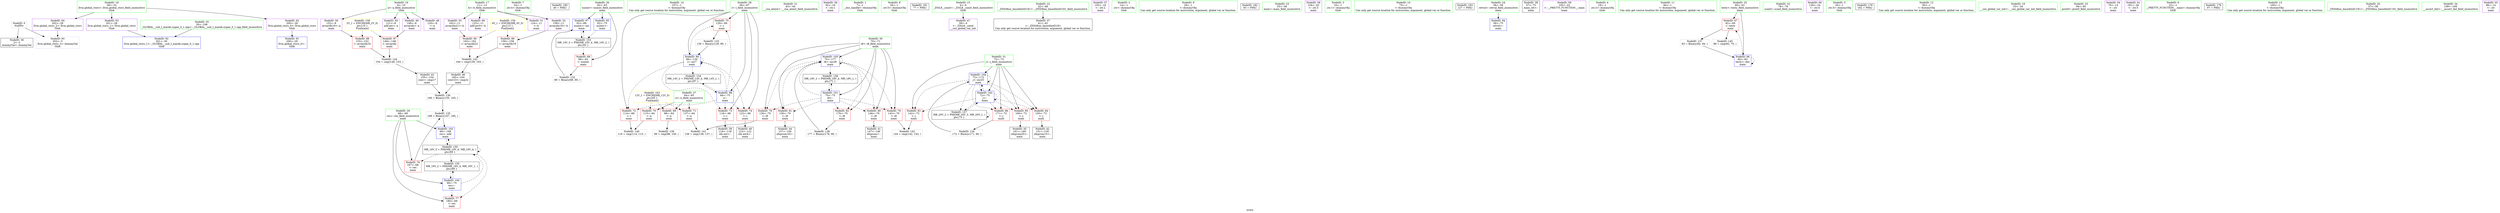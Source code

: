 digraph "SVFG" {
	label="SVFG";

	Node0x55981ca024a0 [shape=record,color=grey,label="{NodeID: 0\nNullPtr}"];
	Node0x55981ca024a0 -> Node0x55981ca188c0[style=solid];
	Node0x55981ca024a0 -> Node0x55981ca1c880[style=solid];
	Node0x55981ca1c5b0 [shape=record,color=red,label="{NodeID: 90\n163\<--162\n\<--arrayidx21\nmain\n}"];
	Node0x55981ca1c5b0 -> Node0x55981ca20780[style=solid];
	Node0x55981ca03bc0 [shape=record,color=green,label="{NodeID: 7\n24\<--1\n.str.4\<--dummyObj\nGlob }"];
	Node0x55981ca30970 [shape=record,color=black,label="{NodeID: 180\n40 = PHI()\n}"];
	Node0x55981ca193b0 [shape=record,color=blue,label="{NodeID: 97\n62\<--89\nnumer\<--inc\nmain\n}"];
	Node0x55981ca193b0 -> Node0x55981ca27240[style=dashed];
	Node0x55981ca02fc0 [shape=record,color=green,label="{NodeID: 14\n107\<--1\n\<--dummyObj\nCan only get source location for instruction, argument, global var or function.}"];
	Node0x55981ca19960 [shape=record,color=blue,label="{NodeID: 104\n72\<--172\nj\<--inc25\nmain\n}"];
	Node0x55981ca19960 -> Node0x55981ca1c000[style=dashed];
	Node0x55981ca19960 -> Node0x55981ca1c0d0[style=dashed];
	Node0x55981ca19960 -> Node0x55981ca1c1a0[style=dashed];
	Node0x55981ca19960 -> Node0x55981ca1c270[style=dashed];
	Node0x55981ca19960 -> Node0x55981ca197c0[style=dashed];
	Node0x55981ca19960 -> Node0x55981ca19960[style=dashed];
	Node0x55981ca19960 -> Node0x55981ca28640[style=dashed];
	Node0x55981ca17b40 [shape=record,color=green,label="{NodeID: 21\n43\<--44\n__cxa_atexit\<--__cxa_atexit_field_insensitive\n}"];
	Node0x55981ca18180 [shape=record,color=green,label="{NodeID: 28\n66\<--67\ni\<--i_field_insensitive\nmain\n}"];
	Node0x55981ca18180 -> Node0x55981ca1b710[style=solid];
	Node0x55981ca18180 -> Node0x55981ca1b7e0[style=solid];
	Node0x55981ca18180 -> Node0x55981ca1b8b0[style=solid];
	Node0x55981ca18180 -> Node0x55981ca1b980[style=solid];
	Node0x55981ca18180 -> Node0x55981ca19480[style=solid];
	Node0x55981ca18180 -> Node0x55981ca19550[style=solid];
	Node0x55981ca187c0 [shape=record,color=green,label="{NodeID: 35\n30\<--196\n_GLOBAL__sub_I_marek.cygan_0_1.cpp\<--_GLOBAL__sub_I_marek.cygan_0_1.cpp_field_insensitive\n}"];
	Node0x55981ca187c0 -> Node0x55981ca1c780[style=solid];
	Node0x55981ca18e00 [shape=record,color=black,label="{NodeID: 42\n151\<--150\nidxprom15\<--\nmain\n}"];
	Node0x55981ca19c10 [shape=record,color=grey,label="{NodeID: 132\n89 = Binary(88, 90, )\n}"];
	Node0x55981ca19c10 -> Node0x55981ca193b0[style=solid];
	Node0x55981ca1a3d0 [shape=record,color=purple,label="{NodeID: 49\n148\<--8\narrayidx\<--a\nmain\n}"];
	Node0x55981ca1a3d0 -> Node0x55981ca1c340[style=solid];
	Node0x55981ca20180 [shape=record,color=grey,label="{NodeID: 139\n99 = cmp(98, 100, )\n}"];
	Node0x55981ca1a980 [shape=record,color=purple,label="{NodeID: 56\n92\<--16\n\<--.str.1\nmain\n}"];
	Node0x55981ca1af60 [shape=record,color=purple,label="{NodeID: 63\n201\<--28\nllvm.global_ctors_1\<--llvm.global_ctors\nGlob }"];
	Node0x55981ca1af60 -> Node0x55981ca1c780[style=solid];
	Node0x55981ca27240 [shape=record,color=black,label="{NodeID: 153\nMR_10V_3 = PHI(MR_10V_4, MR_10V_2, )\npts\{63 \}\n}"];
	Node0x55981ca27240 -> Node0x55981ca1b3d0[style=dashed];
	Node0x55981ca27240 -> Node0x55981ca193b0[style=dashed];
	Node0x55981ca1b570 [shape=record,color=red,label="{NodeID: 70\n115\<--64\n\<--n\nmain\n}"];
	Node0x55981ca1b570 -> Node0x55981ca20300[style=solid];
	Node0x55981ca1bb20 [shape=record,color=red,label="{NodeID: 77\n180\<--68\n\<--res\nmain\n}"];
	Node0x55981ca1c0d0 [shape=record,color=red,label="{NodeID: 84\n150\<--72\n\<--j\nmain\n}"];
	Node0x55981ca1c0d0 -> Node0x55981ca18e00[style=solid];
	Node0x55981ca02da0 [shape=record,color=green,label="{NodeID: 1\n7\<--1\n__dso_handle\<--dummyObj\nGlob }"];
	Node0x55981ca1c680 [shape=record,color=blue,label="{NodeID: 91\n200\<--29\nllvm.global_ctors_0\<--\nGlob }"];
	Node0x55981ca03c50 [shape=record,color=green,label="{NodeID: 8\n26\<--1\n.str.5\<--dummyObj\nGlob }"];
	Node0x55981ca30a70 [shape=record,color=black,label="{NodeID: 181\n77 = PHI()\n}"];
	Node0x55981ca19480 [shape=record,color=blue,label="{NodeID: 98\n66\<--75\ni\<--\nmain\n}"];
	Node0x55981ca19480 -> Node0x55981ca1b710[style=dashed];
	Node0x55981ca19480 -> Node0x55981ca1b7e0[style=dashed];
	Node0x55981ca19480 -> Node0x55981ca1b8b0[style=dashed];
	Node0x55981ca19480 -> Node0x55981ca1b980[style=dashed];
	Node0x55981ca19480 -> Node0x55981ca19550[style=dashed];
	Node0x55981ca19480 -> Node0x55981ca27740[style=dashed];
	Node0x55981ca03090 [shape=record,color=green,label="{NodeID: 15\n4\<--6\n_ZStL8__ioinit\<--_ZStL8__ioinit_field_insensitive\nGlob }"];
	Node0x55981ca03090 -> Node0x55981ca19210[style=solid];
	Node0x55981ca19a30 [shape=record,color=blue,label="{NodeID: 105\n70\<--177\ni8\<--inc28\nmain\n}"];
	Node0x55981ca19a30 -> Node0x55981ca1bbf0[style=dashed];
	Node0x55981ca19a30 -> Node0x55981ca1bcc0[style=dashed];
	Node0x55981ca19a30 -> Node0x55981ca1bd90[style=dashed];
	Node0x55981ca19a30 -> Node0x55981ca1be60[style=dashed];
	Node0x55981ca19a30 -> Node0x55981ca1bf30[style=dashed];
	Node0x55981ca19a30 -> Node0x55981ca19a30[style=dashed];
	Node0x55981ca19a30 -> Node0x55981ca28140[style=dashed];
	Node0x55981ca17c40 [shape=record,color=green,label="{NodeID: 22\n42\<--48\n_ZNSt8ios_base4InitD1Ev\<--_ZNSt8ios_base4InitD1Ev_field_insensitive\n}"];
	Node0x55981ca17c40 -> Node0x55981ca189c0[style=solid];
	Node0x55981ca18250 [shape=record,color=green,label="{NodeID: 29\n68\<--69\nres\<--res_field_insensitive\nmain\n}"];
	Node0x55981ca18250 -> Node0x55981ca1ba50[style=solid];
	Node0x55981ca18250 -> Node0x55981ca1bb20[style=solid];
	Node0x55981ca18250 -> Node0x55981ca19620[style=solid];
	Node0x55981ca18250 -> Node0x55981ca19890[style=solid];
	Node0x55981ca188c0 [shape=record,color=black,label="{NodeID: 36\n2\<--3\ndummyVal\<--dummyVal\n}"];
	Node0x55981ca18ed0 [shape=record,color=black,label="{NodeID: 43\n155\<--154\nconv\<--cmp17\nmain\n}"];
	Node0x55981ca18ed0 -> Node0x55981ca1a210[style=solid];
	Node0x55981ca19d90 [shape=record,color=grey,label="{NodeID: 133\n130 = Binary(129, 90, )\n}"];
	Node0x55981ca19d90 -> Node0x55981ca19550[style=solid];
	Node0x55981ca1a4a0 [shape=record,color=purple,label="{NodeID: 50\n152\<--8\narrayidx16\<--a\nmain\n}"];
	Node0x55981ca1a4a0 -> Node0x55981ca1c410[style=solid];
	Node0x55981ca20300 [shape=record,color=grey,label="{NodeID: 140\n116 = cmp(114, 115, )\n}"];
	Node0x55981ca1aa50 [shape=record,color=purple,label="{NodeID: 57\n103\<--18\n\<--.str.2\nmain\n}"];
	Node0x55981ca1b060 [shape=record,color=purple,label="{NodeID: 64\n202\<--28\nllvm.global_ctors_2\<--llvm.global_ctors\nGlob }"];
	Node0x55981ca1b060 -> Node0x55981ca1c880[style=solid];
	Node0x55981ca27740 [shape=record,color=black,label="{NodeID: 154\nMR_14V_2 = PHI(MR_14V_4, MR_14V_1, )\npts\{67 \}\n}"];
	Node0x55981ca27740 -> Node0x55981ca19480[style=dashed];
	Node0x55981ca1b640 [shape=record,color=red,label="{NodeID: 71\n137\<--64\n\<--n\nmain\n}"];
	Node0x55981ca1b640 -> Node0x55981ca20480[style=solid];
	Node0x55981ca1bbf0 [shape=record,color=red,label="{NodeID: 78\n136\<--70\n\<--i8\nmain\n}"];
	Node0x55981ca1bbf0 -> Node0x55981ca20480[style=solid];
	Node0x55981ca1c1a0 [shape=record,color=red,label="{NodeID: 85\n160\<--72\n\<--j\nmain\n}"];
	Node0x55981ca1c1a0 -> Node0x55981ca19070[style=solid];
	Node0x55981ca02bf0 [shape=record,color=green,label="{NodeID: 2\n14\<--1\n.str\<--dummyObj\nGlob }"];
	Node0x55981ca1c780 [shape=record,color=blue,label="{NodeID: 92\n201\<--30\nllvm.global_ctors_1\<--_GLOBAL__sub_I_marek.cygan_0_1.cpp\nGlob }"];
	Node0x55981ca03d20 [shape=record,color=green,label="{NodeID: 9\n29\<--1\n\<--dummyObj\nCan only get source location for instruction, argument, global var or function.}"];
	Node0x55981ca31140 [shape=record,color=black,label="{NodeID: 182\n93 = PHI()\n}"];
	Node0x55981ca19550 [shape=record,color=blue,label="{NodeID: 99\n66\<--130\ni\<--inc7\nmain\n}"];
	Node0x55981ca19550 -> Node0x55981ca1b710[style=dashed];
	Node0x55981ca19550 -> Node0x55981ca1b7e0[style=dashed];
	Node0x55981ca19550 -> Node0x55981ca1b8b0[style=dashed];
	Node0x55981ca19550 -> Node0x55981ca1b980[style=dashed];
	Node0x55981ca19550 -> Node0x55981ca19550[style=dashed];
	Node0x55981ca19550 -> Node0x55981ca27740[style=dashed];
	Node0x55981ca03160 [shape=record,color=green,label="{NodeID: 16\n8\<--10\na\<--a_field_insensitive\nGlob }"];
	Node0x55981ca03160 -> Node0x55981ca1a300[style=solid];
	Node0x55981ca03160 -> Node0x55981ca1a3d0[style=solid];
	Node0x55981ca03160 -> Node0x55981ca1a4a0[style=solid];
	Node0x55981ca03160 -> Node0x55981ca1b160[style=solid];
	Node0x55981ca17d40 [shape=record,color=green,label="{NodeID: 23\n55\<--56\nmain\<--main_field_insensitive\n}"];
	Node0x55981ca18320 [shape=record,color=green,label="{NodeID: 30\n70\<--71\ni8\<--i8_field_insensitive\nmain\n}"];
	Node0x55981ca18320 -> Node0x55981ca1bbf0[style=solid];
	Node0x55981ca18320 -> Node0x55981ca1bcc0[style=solid];
	Node0x55981ca18320 -> Node0x55981ca1bd90[style=solid];
	Node0x55981ca18320 -> Node0x55981ca1be60[style=solid];
	Node0x55981ca18320 -> Node0x55981ca1bf30[style=solid];
	Node0x55981ca18320 -> Node0x55981ca196f0[style=solid];
	Node0x55981ca18320 -> Node0x55981ca19a30[style=solid];
	Node0x55981ca189c0 [shape=record,color=black,label="{NodeID: 37\n41\<--42\n\<--_ZNSt8ios_base4InitD1Ev\nCan only get source location for instruction, argument, global var or function.}"];
	Node0x55981ca18fa0 [shape=record,color=black,label="{NodeID: 44\n157\<--156\nidxprom18\<--\nmain\n}"];
	Node0x55981ca19f10 [shape=record,color=grey,label="{NodeID: 134\n172 = Binary(171, 90, )\n}"];
	Node0x55981ca19f10 -> Node0x55981ca19960[style=solid];
	Node0x55981ca1a570 [shape=record,color=purple,label="{NodeID: 51\n124\<--11\n\<--b\nmain\n}"];
	Node0x55981ca20480 [shape=record,color=grey,label="{NodeID: 141\n138 = cmp(136, 137, )\n}"];
	Node0x55981ca1ab20 [shape=record,color=purple,label="{NodeID: 58\n104\<--20\n\<--.str.3\nmain\n}"];
	Node0x55981ca1b160 [shape=record,color=purple,label="{NodeID: 65\n121\<--8\nadd.ptr\<--a\nmain\n}"];
	Node0x55981ca27c40 [shape=record,color=black,label="{NodeID: 155\nMR_16V_2 = PHI(MR_16V_4, MR_16V_1, )\npts\{69 \}\n}"];
	Node0x55981ca27c40 -> Node0x55981ca19620[style=dashed];
	Node0x55981ca1b710 [shape=record,color=red,label="{NodeID: 72\n114\<--66\n\<--i\nmain\n}"];
	Node0x55981ca1b710 -> Node0x55981ca20300[style=solid];
	Node0x55981ca1bcc0 [shape=record,color=red,label="{NodeID: 79\n143\<--70\n\<--i8\nmain\n}"];
	Node0x55981ca1bcc0 -> Node0x55981ca20600[style=solid];
	Node0x55981ca1c270 [shape=record,color=red,label="{NodeID: 86\n171\<--72\n\<--j\nmain\n}"];
	Node0x55981ca1c270 -> Node0x55981ca19f10[style=solid];
	Node0x55981ca02800 [shape=record,color=green,label="{NodeID: 3\n16\<--1\n.str.1\<--dummyObj\nGlob }"];
	Node0x55981ca1c880 [shape=record,color=blue, style = dotted,label="{NodeID: 93\n202\<--3\nllvm.global_ctors_2\<--dummyVal\nGlob }"];
	Node0x55981ca028f0 [shape=record,color=green,label="{NodeID: 10\n75\<--1\n\<--dummyObj\nCan only get source location for instruction, argument, global var or function.}"];
	Node0x55981ca31240 [shape=record,color=black,label="{NodeID: 183\n127 = PHI()\n}"];
	Node0x55981ca19620 [shape=record,color=blue,label="{NodeID: 100\n68\<--75\nres\<--\nmain\n}"];
	Node0x55981ca19620 -> Node0x55981ca1bb20[style=dashed];
	Node0x55981ca19620 -> Node0x55981ca26340[style=dashed];
	Node0x55981ca19620 -> Node0x55981ca27c40[style=dashed];
	Node0x55981ca17900 [shape=record,color=green,label="{NodeID: 17\n11\<--13\nb\<--b_field_insensitive\nGlob }"];
	Node0x55981ca17900 -> Node0x55981ca1a570[style=solid];
	Node0x55981ca17900 -> Node0x55981ca1a640[style=solid];
	Node0x55981ca17900 -> Node0x55981ca1a710[style=solid];
	Node0x55981ca17900 -> Node0x55981ca1b230[style=solid];
	Node0x55981ca17e40 [shape=record,color=green,label="{NodeID: 24\n58\<--59\nretval\<--retval_field_insensitive\nmain\n}"];
	Node0x55981ca17e40 -> Node0x55981ca1c980[style=solid];
	Node0x55981ca183f0 [shape=record,color=green,label="{NodeID: 31\n72\<--73\nj\<--j_field_insensitive\nmain\n}"];
	Node0x55981ca183f0 -> Node0x55981ca1c000[style=solid];
	Node0x55981ca183f0 -> Node0x55981ca1c0d0[style=solid];
	Node0x55981ca183f0 -> Node0x55981ca1c1a0[style=solid];
	Node0x55981ca183f0 -> Node0x55981ca1c270[style=solid];
	Node0x55981ca183f0 -> Node0x55981ca197c0[style=solid];
	Node0x55981ca183f0 -> Node0x55981ca19960[style=solid];
	Node0x55981ca18ac0 [shape=record,color=black,label="{NodeID: 38\n57\<--75\nmain_ret\<--\nmain\n}"];
	Node0x55981ca19070 [shape=record,color=black,label="{NodeID: 45\n161\<--160\nidxprom20\<--\nmain\n}"];
	Node0x55981ca1a090 [shape=record,color=grey,label="{NodeID: 135\n168 = Binary(167, 166, )\n}"];
	Node0x55981ca1a090 -> Node0x55981ca19890[style=solid];
	Node0x55981ca1a640 [shape=record,color=purple,label="{NodeID: 52\n158\<--11\narrayidx19\<--b\nmain\n}"];
	Node0x55981ca1a640 -> Node0x55981ca1c4e0[style=solid];
	Node0x55981ca20600 [shape=record,color=grey,label="{NodeID: 142\n144 = cmp(142, 143, )\n}"];
	Node0x55981ca1abf0 [shape=record,color=purple,label="{NodeID: 59\n105\<--22\n\<--__PRETTY_FUNCTION__.main\nmain\n}"];
	Node0x55981ca1b230 [shape=record,color=purple,label="{NodeID: 66\n125\<--11\nadd.ptr5\<--b\nmain\n}"];
	Node0x55981ca28140 [shape=record,color=black,label="{NodeID: 156\nMR_18V_2 = PHI(MR_18V_4, MR_18V_1, )\npts\{71 \}\n}"];
	Node0x55981ca28140 -> Node0x55981ca196f0[style=dashed];
	Node0x55981ca1b7e0 [shape=record,color=red,label="{NodeID: 73\n118\<--66\n\<--i\nmain\n}"];
	Node0x55981ca1b7e0 -> Node0x55981ca18b90[style=solid];
	Node0x55981ca299e0 [shape=record,color=yellow,style=double,label="{NodeID: 163\n12V_1 = ENCHI(MR_12V_0)\npts\{65 \}\nFun[main]}"];
	Node0x55981ca299e0 -> Node0x55981ca1b4a0[style=dashed];
	Node0x55981ca299e0 -> Node0x55981ca1b570[style=dashed];
	Node0x55981ca299e0 -> Node0x55981ca1b640[style=dashed];
	Node0x55981ca1bd90 [shape=record,color=red,label="{NodeID: 80\n146\<--70\n\<--i8\nmain\n}"];
	Node0x55981ca1bd90 -> Node0x55981ca18d30[style=solid];
	Node0x55981ca1c340 [shape=record,color=red,label="{NodeID: 87\n149\<--148\n\<--arrayidx\nmain\n}"];
	Node0x55981ca1c340 -> Node0x55981ca20900[style=solid];
	Node0x55981ca015b0 [shape=record,color=green,label="{NodeID: 4\n18\<--1\n.str.2\<--dummyObj\nGlob }"];
	Node0x55981ca1c980 [shape=record,color=blue,label="{NodeID: 94\n58\<--75\nretval\<--\nmain\n}"];
	Node0x55981ca02980 [shape=record,color=green,label="{NodeID: 11\n84\<--1\n\<--dummyObj\nCan only get source location for instruction, argument, global var or function.}"];
	Node0x55981ca196f0 [shape=record,color=blue,label="{NodeID: 101\n70\<--75\ni8\<--\nmain\n}"];
	Node0x55981ca196f0 -> Node0x55981ca1bbf0[style=dashed];
	Node0x55981ca196f0 -> Node0x55981ca1bcc0[style=dashed];
	Node0x55981ca196f0 -> Node0x55981ca1bd90[style=dashed];
	Node0x55981ca196f0 -> Node0x55981ca1be60[style=dashed];
	Node0x55981ca196f0 -> Node0x55981ca1bf30[style=dashed];
	Node0x55981ca196f0 -> Node0x55981ca19a30[style=dashed];
	Node0x55981ca196f0 -> Node0x55981ca28140[style=dashed];
	Node0x55981ca17990 [shape=record,color=green,label="{NodeID: 18\n28\<--32\nllvm.global_ctors\<--llvm.global_ctors_field_insensitive\nGlob }"];
	Node0x55981ca17990 -> Node0x55981ca1ae60[style=solid];
	Node0x55981ca17990 -> Node0x55981ca1af60[style=solid];
	Node0x55981ca17990 -> Node0x55981ca1b060[style=solid];
	Node0x55981ca17f10 [shape=record,color=green,label="{NodeID: 25\n60\<--61\ntesty\<--testy_field_insensitive\nmain\n}"];
	Node0x55981ca17f10 -> Node0x55981ca1b300[style=solid];
	Node0x55981ca17f10 -> Node0x55981ca192e0[style=solid];
	Node0x55981ca184c0 [shape=record,color=green,label="{NodeID: 32\n78\<--79\nscanf\<--scanf_field_insensitive\n}"];
	Node0x55981ca18b90 [shape=record,color=black,label="{NodeID: 39\n119\<--118\nidx.ext\<--\nmain\n}"];
	Node0x55981ca19140 [shape=record,color=black,label="{NodeID: 46\n165\<--164\nconv23\<--cmp22\nmain\n}"];
	Node0x55981ca19140 -> Node0x55981ca1a210[style=solid];
	Node0x55981ca1a210 [shape=record,color=grey,label="{NodeID: 136\n166 = Binary(155, 165, )\n}"];
	Node0x55981ca1a210 -> Node0x55981ca1a090[style=solid];
	Node0x55981ca1a710 [shape=record,color=purple,label="{NodeID: 53\n162\<--11\narrayidx21\<--b\nmain\n}"];
	Node0x55981ca1a710 -> Node0x55981ca1c5b0[style=solid];
	Node0x55981ca20780 [shape=record,color=grey,label="{NodeID: 143\n164 = cmp(159, 163, )\n}"];
	Node0x55981ca20780 -> Node0x55981ca19140[style=solid];
	Node0x55981ca1acc0 [shape=record,color=purple,label="{NodeID: 60\n126\<--24\n\<--.str.4\nmain\n}"];
	Node0x55981ca26340 [shape=record,color=black,label="{NodeID: 150\nMR_16V_5 = PHI(MR_16V_6, MR_16V_4, )\npts\{69 \}\n}"];
	Node0x55981ca26340 -> Node0x55981ca1ba50[style=dashed];
	Node0x55981ca26340 -> Node0x55981ca1bb20[style=dashed];
	Node0x55981ca26340 -> Node0x55981ca19890[style=dashed];
	Node0x55981ca26340 -> Node0x55981ca26340[style=dashed];
	Node0x55981ca26340 -> Node0x55981ca27c40[style=dashed];
	Node0x55981ca1b300 [shape=record,color=red,label="{NodeID: 67\n82\<--60\n\<--testy\nmain\n}"];
	Node0x55981ca1b300 -> Node0x55981ca1fe80[style=solid];
	Node0x55981ca1b300 -> Node0x55981ca20a80[style=solid];
	Node0x55981ca28640 [shape=record,color=black,label="{NodeID: 157\nMR_20V_2 = PHI(MR_20V_3, MR_20V_1, )\npts\{73 \}\n}"];
	Node0x55981ca28640 -> Node0x55981ca197c0[style=dashed];
	Node0x55981ca28640 -> Node0x55981ca28640[style=dashed];
	Node0x55981ca1b8b0 [shape=record,color=red,label="{NodeID: 74\n122\<--66\n\<--i\nmain\n}"];
	Node0x55981ca1b8b0 -> Node0x55981ca18c60[style=solid];
	Node0x55981ca1be60 [shape=record,color=red,label="{NodeID: 81\n156\<--70\n\<--i8\nmain\n}"];
	Node0x55981ca1be60 -> Node0x55981ca18fa0[style=solid];
	Node0x55981ca1c410 [shape=record,color=red,label="{NodeID: 88\n153\<--152\n\<--arrayidx16\nmain\n}"];
	Node0x55981ca1c410 -> Node0x55981ca20900[style=solid];
	Node0x55981ca03a20 [shape=record,color=green,label="{NodeID: 5\n20\<--1\n.str.3\<--dummyObj\nGlob }"];
	Node0x55981ca303b0 [shape=record,color=black,label="{NodeID: 178\n182 = PHI()\n}"];
	Node0x55981ca1ca50 [shape=record,color=blue,label="{NodeID: 95\n62\<--75\nnumer\<--\nmain\n}"];
	Node0x55981ca1ca50 -> Node0x55981ca27240[style=dashed];
	Node0x55981ca02a50 [shape=record,color=green,label="{NodeID: 12\n90\<--1\n\<--dummyObj\nCan only get source location for instruction, argument, global var or function.}"];
	Node0x55981ca197c0 [shape=record,color=blue,label="{NodeID: 102\n72\<--75\nj\<--\nmain\n}"];
	Node0x55981ca197c0 -> Node0x55981ca1c000[style=dashed];
	Node0x55981ca197c0 -> Node0x55981ca1c0d0[style=dashed];
	Node0x55981ca197c0 -> Node0x55981ca1c1a0[style=dashed];
	Node0x55981ca197c0 -> Node0x55981ca1c270[style=dashed];
	Node0x55981ca197c0 -> Node0x55981ca197c0[style=dashed];
	Node0x55981ca197c0 -> Node0x55981ca19960[style=dashed];
	Node0x55981ca197c0 -> Node0x55981ca28640[style=dashed];
	Node0x55981ca17a20 [shape=record,color=green,label="{NodeID: 19\n33\<--34\n__cxx_global_var_init\<--__cxx_global_var_init_field_insensitive\n}"];
	Node0x55981ca17fe0 [shape=record,color=green,label="{NodeID: 26\n62\<--63\nnumer\<--numer_field_insensitive\nmain\n}"];
	Node0x55981ca17fe0 -> Node0x55981ca1b3d0[style=solid];
	Node0x55981ca17fe0 -> Node0x55981ca1ca50[style=solid];
	Node0x55981ca17fe0 -> Node0x55981ca193b0[style=solid];
	Node0x55981ca185c0 [shape=record,color=green,label="{NodeID: 33\n94\<--95\nprintf\<--printf_field_insensitive\n}"];
	Node0x55981ca18c60 [shape=record,color=black,label="{NodeID: 40\n123\<--122\nidx.ext4\<--\nmain\n}"];
	Node0x55981ca19210 [shape=record,color=purple,label="{NodeID: 47\n39\<--4\n\<--_ZStL8__ioinit\n__cxx_global_var_init\n}"];
	Node0x55981ca1fe80 [shape=record,color=grey,label="{NodeID: 137\n83 = Binary(82, 84, )\n}"];
	Node0x55981ca1fe80 -> Node0x55981ca192e0[style=solid];
	Node0x55981ca1a7e0 [shape=record,color=purple,label="{NodeID: 54\n76\<--14\n\<--.str\nmain\n}"];
	Node0x55981ca20900 [shape=record,color=grey,label="{NodeID: 144\n154 = cmp(149, 153, )\n}"];
	Node0x55981ca20900 -> Node0x55981ca18ed0[style=solid];
	Node0x55981ca1ad90 [shape=record,color=purple,label="{NodeID: 61\n181\<--26\n\<--.str.5\nmain\n}"];
	Node0x55981ca1b3d0 [shape=record,color=red,label="{NodeID: 68\n88\<--62\n\<--numer\nmain\n}"];
	Node0x55981ca1b3d0 -> Node0x55981ca19c10[style=solid];
	Node0x55981ca28b40 [shape=record,color=yellow,style=double,label="{NodeID: 158\n2V_1 = ENCHI(MR_2V_0)\npts\{10 \}\nFun[main]}"];
	Node0x55981ca28b40 -> Node0x55981ca1c340[style=dashed];
	Node0x55981ca28b40 -> Node0x55981ca1c410[style=dashed];
	Node0x55981ca1b980 [shape=record,color=red,label="{NodeID: 75\n129\<--66\n\<--i\nmain\n}"];
	Node0x55981ca1b980 -> Node0x55981ca19d90[style=solid];
	Node0x55981ca1bf30 [shape=record,color=red,label="{NodeID: 82\n176\<--70\n\<--i8\nmain\n}"];
	Node0x55981ca1bf30 -> Node0x55981ca20000[style=solid];
	Node0x55981ca1c4e0 [shape=record,color=red,label="{NodeID: 89\n159\<--158\n\<--arrayidx19\nmain\n}"];
	Node0x55981ca1c4e0 -> Node0x55981ca20780[style=solid];
	Node0x55981ca03ab0 [shape=record,color=green,label="{NodeID: 6\n22\<--1\n__PRETTY_FUNCTION__.main\<--dummyObj\nGlob }"];
	Node0x55981ca30870 [shape=record,color=black,label="{NodeID: 179\n97 = PHI()\n}"];
	Node0x55981ca192e0 [shape=record,color=blue,label="{NodeID: 96\n60\<--83\ntesty\<--dec\nmain\n}"];
	Node0x55981ca192e0 -> Node0x55981ca1b300[style=dashed];
	Node0x55981ca192e0 -> Node0x55981ca192e0[style=dashed];
	Node0x55981ca02ef0 [shape=record,color=green,label="{NodeID: 13\n100\<--1\n\<--dummyObj\nCan only get source location for instruction, argument, global var or function.}"];
	Node0x55981ca19890 [shape=record,color=blue,label="{NodeID: 103\n68\<--168\nres\<--add\nmain\n}"];
	Node0x55981ca19890 -> Node0x55981ca26340[style=dashed];
	Node0x55981ca17ab0 [shape=record,color=green,label="{NodeID: 20\n37\<--38\n_ZNSt8ios_base4InitC1Ev\<--_ZNSt8ios_base4InitC1Ev_field_insensitive\n}"];
	Node0x55981ca180b0 [shape=record,color=green,label="{NodeID: 27\n64\<--65\nn\<--n_field_insensitive\nmain\n}"];
	Node0x55981ca180b0 -> Node0x55981ca1b4a0[style=solid];
	Node0x55981ca180b0 -> Node0x55981ca1b570[style=solid];
	Node0x55981ca180b0 -> Node0x55981ca1b640[style=solid];
	Node0x55981ca186c0 [shape=record,color=green,label="{NodeID: 34\n108\<--109\n__assert_fail\<--__assert_fail_field_insensitive\n}"];
	Node0x55981ca18d30 [shape=record,color=black,label="{NodeID: 41\n147\<--146\nidxprom\<--\nmain\n}"];
	Node0x55981ca1a300 [shape=record,color=purple,label="{NodeID: 48\n120\<--8\n\<--a\nmain\n}"];
	Node0x55981ca20000 [shape=record,color=grey,label="{NodeID: 138\n177 = Binary(176, 90, )\n}"];
	Node0x55981ca20000 -> Node0x55981ca19a30[style=solid];
	Node0x55981ca1a8b0 [shape=record,color=purple,label="{NodeID: 55\n96\<--14\n\<--.str\nmain\n}"];
	Node0x55981ca20a80 [shape=record,color=grey,label="{NodeID: 145\n86 = cmp(82, 75, )\n}"];
	Node0x55981ca1ae60 [shape=record,color=purple,label="{NodeID: 62\n200\<--28\nllvm.global_ctors_0\<--llvm.global_ctors\nGlob }"];
	Node0x55981ca1ae60 -> Node0x55981ca1c680[style=solid];
	Node0x55981ca1b4a0 [shape=record,color=red,label="{NodeID: 69\n98\<--64\n\<--n\nmain\n}"];
	Node0x55981ca1b4a0 -> Node0x55981ca20180[style=solid];
	Node0x55981ca29660 [shape=record,color=yellow,style=double,label="{NodeID: 159\n4V_1 = ENCHI(MR_4V_0)\npts\{13 \}\nFun[main]}"];
	Node0x55981ca29660 -> Node0x55981ca1c4e0[style=dashed];
	Node0x55981ca29660 -> Node0x55981ca1c5b0[style=dashed];
	Node0x55981ca1ba50 [shape=record,color=red,label="{NodeID: 76\n167\<--68\n\<--res\nmain\n}"];
	Node0x55981ca1ba50 -> Node0x55981ca1a090[style=solid];
	Node0x55981ca1c000 [shape=record,color=red,label="{NodeID: 83\n142\<--72\n\<--j\nmain\n}"];
	Node0x55981ca1c000 -> Node0x55981ca20600[style=solid];
}
